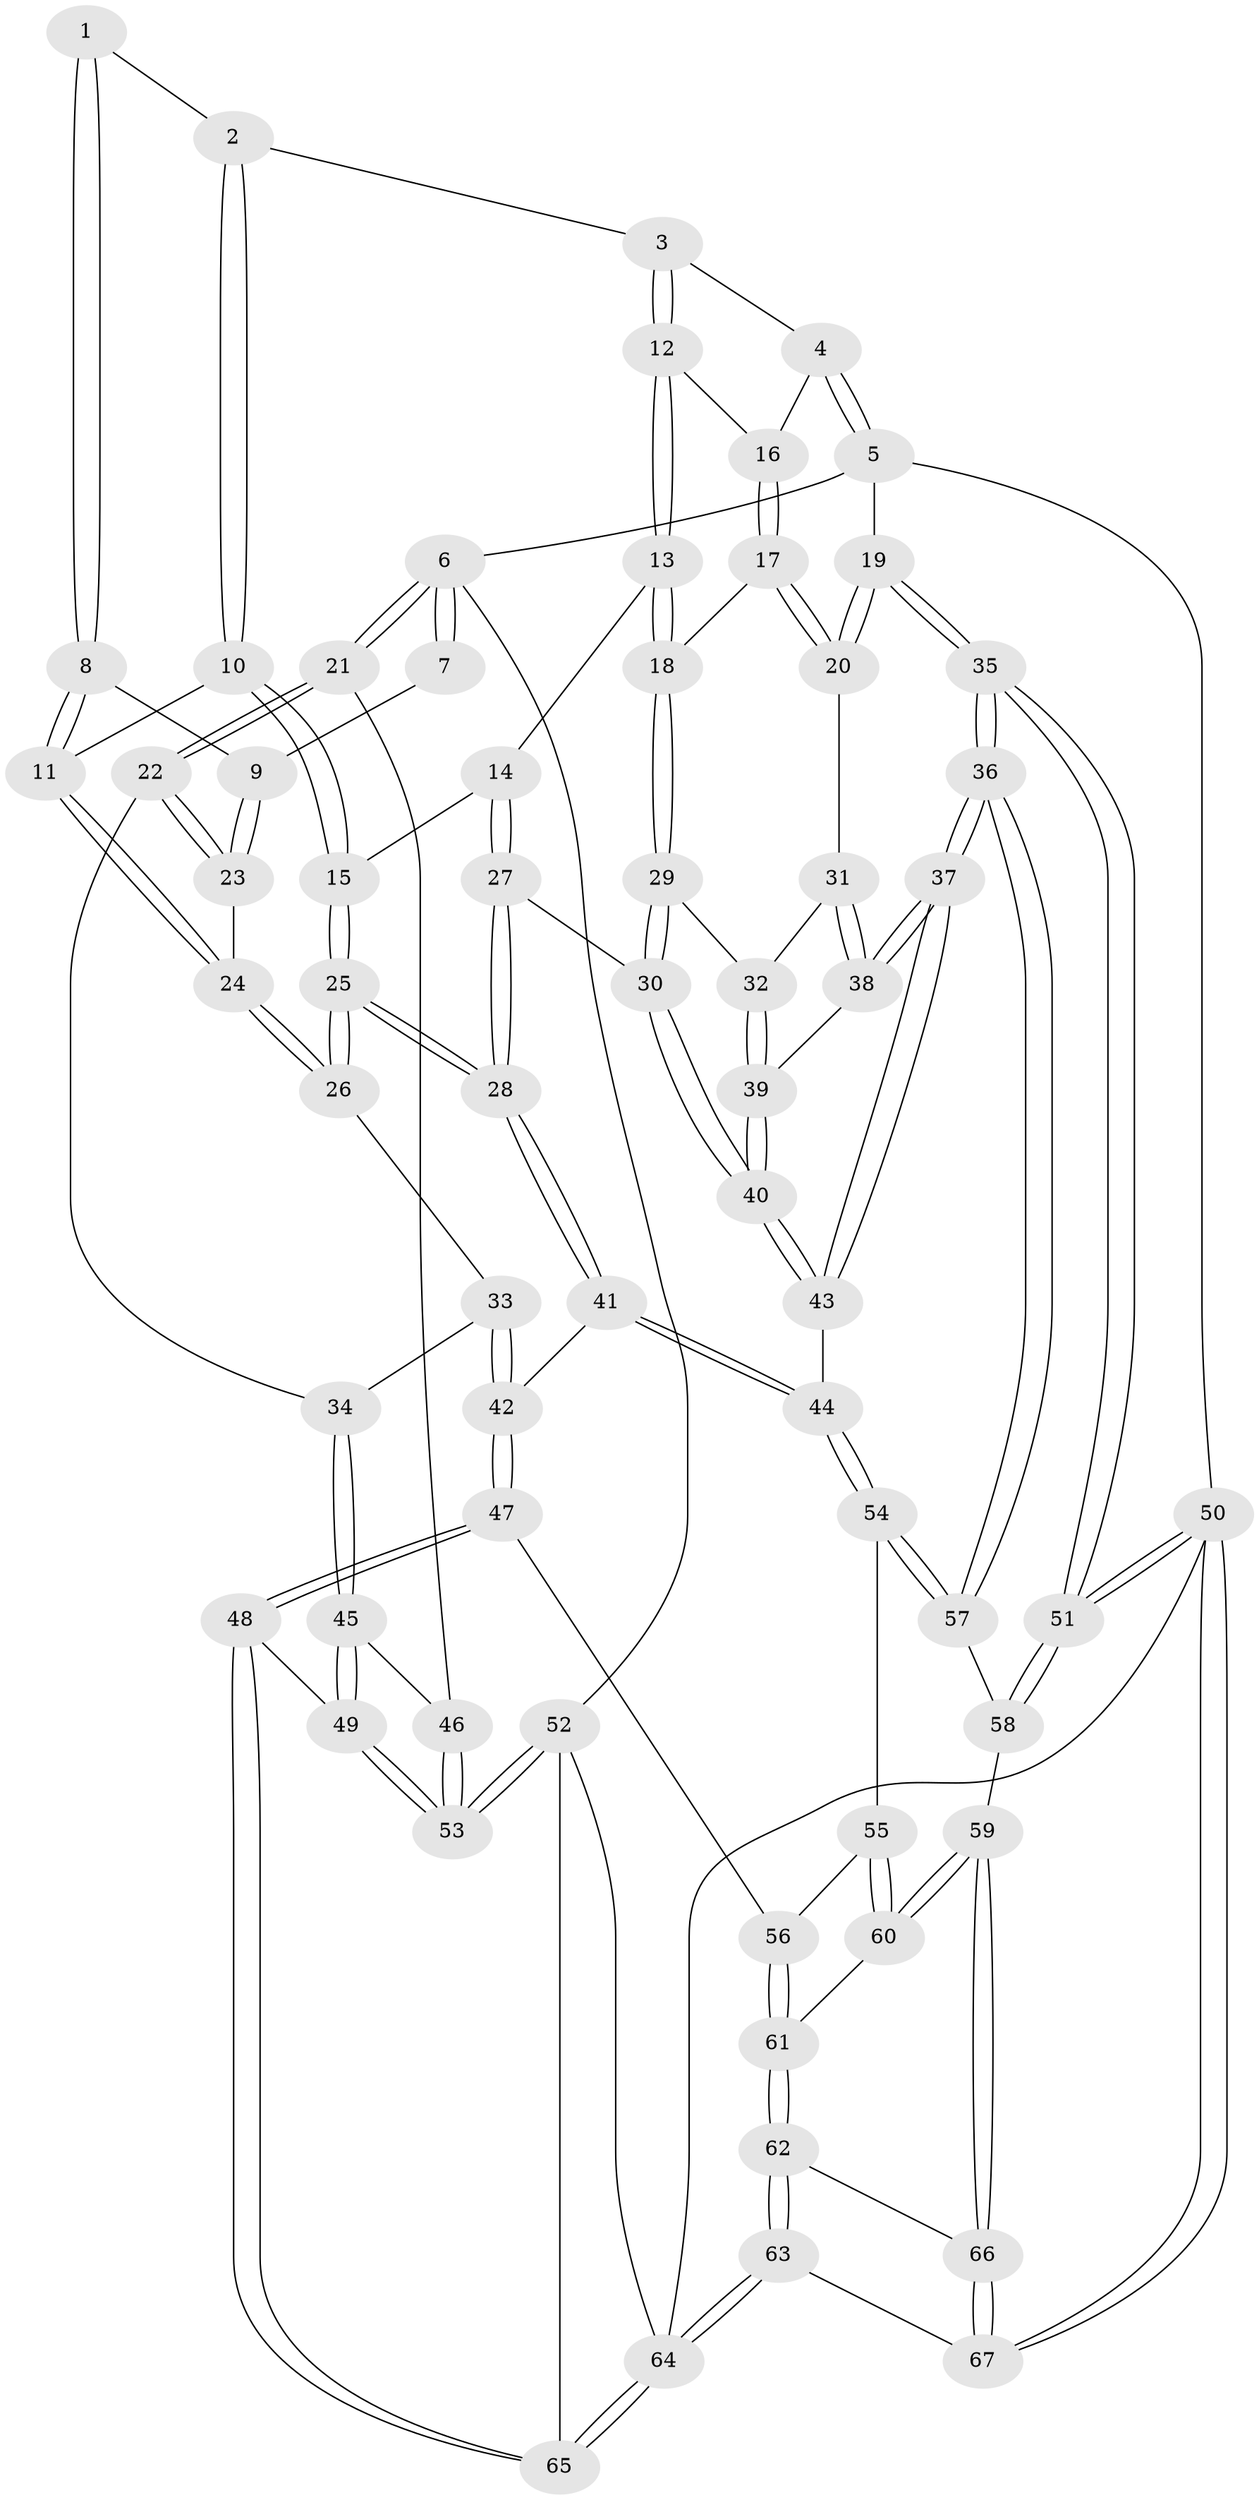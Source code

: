 // Generated by graph-tools (version 1.1) at 2025/11/02/27/25 16:11:55]
// undirected, 67 vertices, 164 edges
graph export_dot {
graph [start="1"]
  node [color=gray90,style=filled];
  1 [pos="+0.5467388651569045+0"];
  2 [pos="+0.593637854839314+0"];
  3 [pos="+0.7129164995400493+0"];
  4 [pos="+1+0"];
  5 [pos="+1+0"];
  6 [pos="+0+0"];
  7 [pos="+0.31149581324958675+0"];
  8 [pos="+0.42606777657971473+0.15219040236305498"];
  9 [pos="+0.2857928613087371+0.11478757435947032"];
  10 [pos="+0.5922358649380406+0.13064320142462454"];
  11 [pos="+0.4836829751463269+0.18319155437812867"];
  12 [pos="+0.8253508251841065+0.08476824627543572"];
  13 [pos="+0.7384868675878091+0.2047664807710079"];
  14 [pos="+0.6753763946187883+0.1968699394829591"];
  15 [pos="+0.6307268923876826+0.18210744800018527"];
  16 [pos="+0.8993497170601591+0.12010116539426656"];
  17 [pos="+0.9517146422565949+0.18471550694740782"];
  18 [pos="+0.7823137252459725+0.25676188560781626"];
  19 [pos="+1+0.20531677577516808"];
  20 [pos="+1+0.21668364770902573"];
  21 [pos="+0+0.2708359864150643"];
  22 [pos="+0.16822495025040343+0.2723158534112854"];
  23 [pos="+0.26469006967093556+0.15649319083269897"];
  24 [pos="+0.45002624371024436+0.27410919124949384"];
  25 [pos="+0.5617133974163789+0.36949186666707995"];
  26 [pos="+0.45181319536137793+0.3064828107863788"];
  27 [pos="+0.6873797586683619+0.3790267059750752"];
  28 [pos="+0.5914388743104744+0.4338459336802118"];
  29 [pos="+0.7916263491085184+0.3077799973529342"];
  30 [pos="+0.7641324883229612+0.35783777692319735"];
  31 [pos="+1+0.2215399015455894"];
  32 [pos="+0.8422595447523779+0.31884448071535354"];
  33 [pos="+0.37499832557517204+0.3483806312444912"];
  34 [pos="+0.19539545891156024+0.30182408040137665"];
  35 [pos="+1+0.6976455150819955"];
  36 [pos="+1+0.651556250366827"];
  37 [pos="+1+0.6072835058409256"];
  38 [pos="+0.9204091072628854+0.3867170878902247"];
  39 [pos="+0.9144492847954034+0.38403288576618566"];
  40 [pos="+0.7954727909352327+0.41071549268340085"];
  41 [pos="+0.5833809959355354+0.4946605212578171"];
  42 [pos="+0.4141889703819743+0.5800654036436442"];
  43 [pos="+0.8287867074225097+0.5802952324812956"];
  44 [pos="+0.7275458583136207+0.6026633542872517"];
  45 [pos="+0.2854081593465517+0.6403121946379796"];
  46 [pos="+0+0.3876151543687099"];
  47 [pos="+0.33701245116519707+0.6600549294554041"];
  48 [pos="+0.31597156067665805+0.6662527692172744"];
  49 [pos="+0.28900863718341624+0.6462303455803481"];
  50 [pos="+1+1"];
  51 [pos="+1+0.9174837940404759"];
  52 [pos="+0+0.7502469014835544"];
  53 [pos="+0+0.6814231571812919"];
  54 [pos="+0.7064859587448089+0.6625456107820297"];
  55 [pos="+0.6985739756003372+0.6680534249929592"];
  56 [pos="+0.4966809904915557+0.7523570563869145"];
  57 [pos="+0.7374402091987142+0.7719877541329343"];
  58 [pos="+0.7477790653751114+0.8200031239715581"];
  59 [pos="+0.7075966322206134+0.8612190944345937"];
  60 [pos="+0.6064468120888558+0.8304056160782471"];
  61 [pos="+0.5517932692713846+0.8344648203898933"];
  62 [pos="+0.5432102024477157+0.8790882488123585"];
  63 [pos="+0.38100546231786986+1"];
  64 [pos="+0.2749010395591156+1"];
  65 [pos="+0.25266951457505776+0.8649054156585079"];
  66 [pos="+0.7029643314701647+0.9820020063242404"];
  67 [pos="+0.7434421699512246+1"];
  1 -- 2;
  1 -- 8;
  1 -- 8;
  2 -- 3;
  2 -- 10;
  2 -- 10;
  3 -- 4;
  3 -- 12;
  3 -- 12;
  4 -- 5;
  4 -- 5;
  4 -- 16;
  5 -- 6;
  5 -- 19;
  5 -- 50;
  6 -- 7;
  6 -- 7;
  6 -- 21;
  6 -- 21;
  6 -- 52;
  7 -- 9;
  8 -- 9;
  8 -- 11;
  8 -- 11;
  9 -- 23;
  9 -- 23;
  10 -- 11;
  10 -- 15;
  10 -- 15;
  11 -- 24;
  11 -- 24;
  12 -- 13;
  12 -- 13;
  12 -- 16;
  13 -- 14;
  13 -- 18;
  13 -- 18;
  14 -- 15;
  14 -- 27;
  14 -- 27;
  15 -- 25;
  15 -- 25;
  16 -- 17;
  16 -- 17;
  17 -- 18;
  17 -- 20;
  17 -- 20;
  18 -- 29;
  18 -- 29;
  19 -- 20;
  19 -- 20;
  19 -- 35;
  19 -- 35;
  20 -- 31;
  21 -- 22;
  21 -- 22;
  21 -- 46;
  22 -- 23;
  22 -- 23;
  22 -- 34;
  23 -- 24;
  24 -- 26;
  24 -- 26;
  25 -- 26;
  25 -- 26;
  25 -- 28;
  25 -- 28;
  26 -- 33;
  27 -- 28;
  27 -- 28;
  27 -- 30;
  28 -- 41;
  28 -- 41;
  29 -- 30;
  29 -- 30;
  29 -- 32;
  30 -- 40;
  30 -- 40;
  31 -- 32;
  31 -- 38;
  31 -- 38;
  32 -- 39;
  32 -- 39;
  33 -- 34;
  33 -- 42;
  33 -- 42;
  34 -- 45;
  34 -- 45;
  35 -- 36;
  35 -- 36;
  35 -- 51;
  35 -- 51;
  36 -- 37;
  36 -- 37;
  36 -- 57;
  36 -- 57;
  37 -- 38;
  37 -- 38;
  37 -- 43;
  37 -- 43;
  38 -- 39;
  39 -- 40;
  39 -- 40;
  40 -- 43;
  40 -- 43;
  41 -- 42;
  41 -- 44;
  41 -- 44;
  42 -- 47;
  42 -- 47;
  43 -- 44;
  44 -- 54;
  44 -- 54;
  45 -- 46;
  45 -- 49;
  45 -- 49;
  46 -- 53;
  46 -- 53;
  47 -- 48;
  47 -- 48;
  47 -- 56;
  48 -- 49;
  48 -- 65;
  48 -- 65;
  49 -- 53;
  49 -- 53;
  50 -- 51;
  50 -- 51;
  50 -- 67;
  50 -- 67;
  50 -- 64;
  51 -- 58;
  51 -- 58;
  52 -- 53;
  52 -- 53;
  52 -- 65;
  52 -- 64;
  54 -- 55;
  54 -- 57;
  54 -- 57;
  55 -- 56;
  55 -- 60;
  55 -- 60;
  56 -- 61;
  56 -- 61;
  57 -- 58;
  58 -- 59;
  59 -- 60;
  59 -- 60;
  59 -- 66;
  59 -- 66;
  60 -- 61;
  61 -- 62;
  61 -- 62;
  62 -- 63;
  62 -- 63;
  62 -- 66;
  63 -- 64;
  63 -- 64;
  63 -- 67;
  64 -- 65;
  64 -- 65;
  66 -- 67;
  66 -- 67;
}
